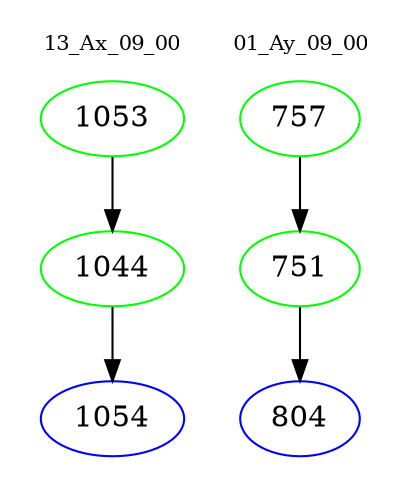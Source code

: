 digraph{
subgraph cluster_0 {
color = white
label = "13_Ax_09_00";
fontsize=10;
T0_1053 [label="1053", color="green"]
T0_1053 -> T0_1044 [color="black"]
T0_1044 [label="1044", color="green"]
T0_1044 -> T0_1054 [color="black"]
T0_1054 [label="1054", color="blue"]
}
subgraph cluster_1 {
color = white
label = "01_Ay_09_00";
fontsize=10;
T1_757 [label="757", color="green"]
T1_757 -> T1_751 [color="black"]
T1_751 [label="751", color="green"]
T1_751 -> T1_804 [color="black"]
T1_804 [label="804", color="blue"]
}
}

